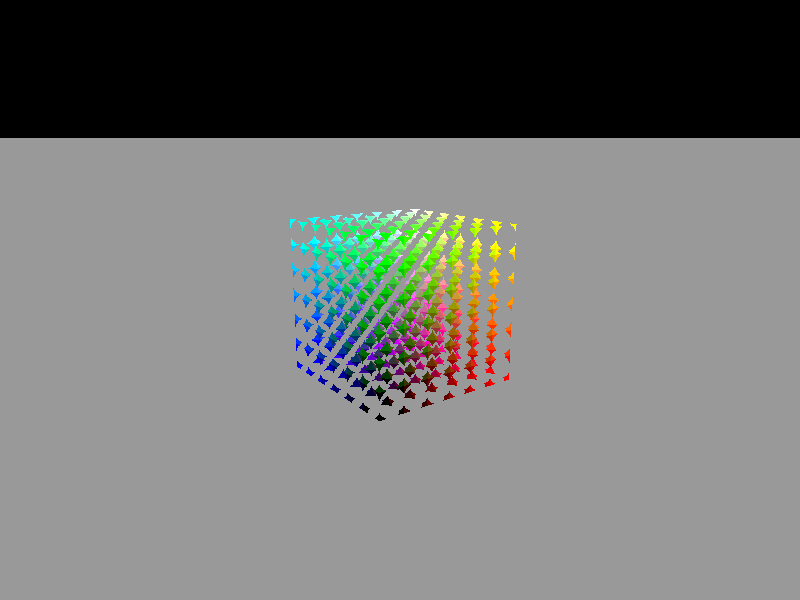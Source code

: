 //--decares----------------------------------

#declare countX = 0;
#declare countY = 0;
#declare countZ = 0;
#declare colourR = 0;
#declare colourG = 0;
#declare colourB = 0;

//--objects----------------------------------

//generates cube of spheres
#while (countZ < 6)
  #while (countY < 6)
    #while (countX < 6)
      difference {
        box {
          <countX, countY, countZ>, <countX+1, countY+1, countZ+1>
          pigment {
            colour rgb <colourR, colourG, colourB>
          }
          finish {
            reflection .4
          }
        }
        sphere {
          <countX+.5, countY+.5, countZ+.5>, .73
          pigment {
            colour rgb <colourR, colourG, colourB>
          }
          finish {
            reflection .4
          }
        }
      }
      #declare colourR = colourR + .2;
      #declare countX = countX + 1;
    #end
    #declare colourR = 0;
    #declare countX = 0;
    #declare colourG = colourG + .2;
    #declare countY = countY + 1;
  #end 
  #declare colourG = 0;
  #declare countY = 0; 
  #declare colourB = colourB + .2;
  #declare countZ = countZ + 1;
#end
plane {
  y, 0
  pigment {
    colour rgb <.6, .6, .6>
  }
  finish {
    reflection .7
  }
}

//--lights-----------------------------------

// create a regular point light source
light_source {
  0*x                  // light's position (translated below)
  color rgb <1,1,1>    // light's color
  translate <-20, 20, -20>
}

//--camera-----------------------------------

// perspective (default) camera
camera {
  location  <-10, 9, -15>
  look_at   <3, 3, 3>
  right     x*image_width/image_height
}
